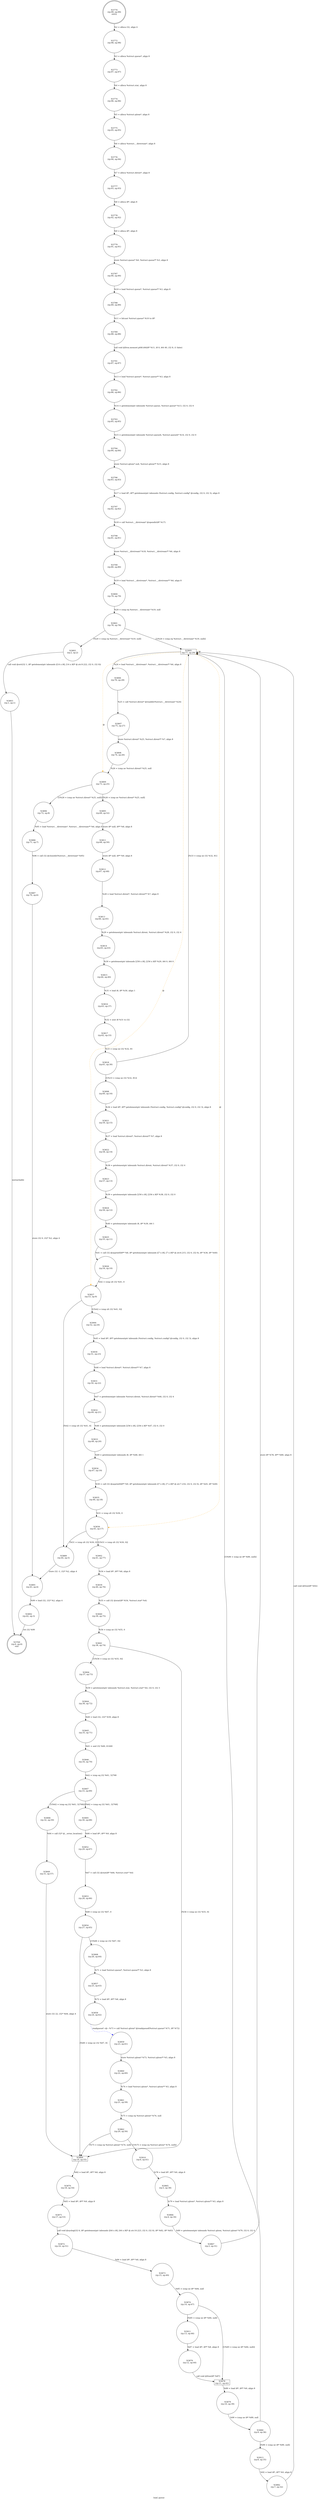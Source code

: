 digraph load_queue {
label="load_queue"
3769 [label="N3769\n(rp:0, ep:0)\nexit", shape="doublecircle"]
3770 [label="N3770\n(rp:99, ep:99)\nentry", shape="doublecircle"]
3770 -> 3772 [label="%2 = alloca i32, align 4"]
3772 [label="N3772\n(rp:98, ep:98)", shape="circle"]
3772 -> 3773 [label="%3 = alloca %struct.queue*, align 8"]
3773 [label="N3773\n(rp:97, ep:97)", shape="circle"]
3773 -> 3774 [label="%4 = alloca %struct.stat, align 8"]
3774 [label="N3774\n(rp:96, ep:96)", shape="circle"]
3774 -> 3775 [label="%5 = alloca %struct.qitem*, align 8"]
3775 [label="N3775\n(rp:95, ep:95)", shape="circle"]
3775 -> 3776 [label="%6 = alloca %struct.__dirstream*, align 8"]
3776 [label="N3776\n(rp:94, ep:94)", shape="circle"]
3776 -> 3777 [label="%7 = alloca %struct.dirent*, align 8"]
3777 [label="N3777\n(rp:93, ep:93)", shape="circle"]
3777 -> 3778 [label="%8 = alloca i8*, align 8"]
3778 [label="N3778\n(rp:92, ep:92)", shape="circle"]
3778 -> 3779 [label="%9 = alloca i8*, align 8"]
3779 [label="N3779\n(rp:91, ep:91)", shape="circle"]
3779 -> 3787 [label="store %struct.queue* %0, %struct.queue** %3, align 8"]
3787 [label="N3787\n(rp:90, ep:90)", shape="circle"]
3787 -> 3788 [label="%10 = load %struct.queue*, %struct.queue** %3, align 8"]
3788 [label="N3788\n(rp:89, ep:89)", shape="circle"]
3788 -> 3789 [label="%11 = bitcast %struct.queue* %10 to i8*"]
3789 [label="N3789\n(rp:88, ep:88)", shape="circle"]
3789 -> 3791 [label="call void @llvm.memset.p0i8.i64(i8* %11, i8 0, i64 40, i32 8, i1 false)"]
3791 [label="N3791\n(rp:87, ep:87)", shape="circle"]
3791 -> 3792 [label="%13 = load %struct.queue*, %struct.queue** %3, align 8"]
3792 [label="N3792\n(rp:86, ep:86)", shape="circle"]
3792 -> 3793 [label="%14 = getelementptr inbounds %struct.queue, %struct.queue* %13, i32 0, i32 0"]
3793 [label="N3793\n(rp:85, ep:85)", shape="circle"]
3793 -> 3794 [label="%15 = getelementptr inbounds %struct.queueh, %struct.queueh* %14, i32 0, i32 0"]
3794 [label="N3794\n(rp:84, ep:84)", shape="circle"]
3794 -> 3796 [label="store %struct.qitem* null, %struct.qitem** %15, align 8"]
3796 [label="N3796\n(rp:83, ep:83)", shape="circle"]
3796 -> 3797 [label="%17 = load i8*, i8** getelementptr inbounds (%struct.config, %struct.config* @config, i32 0, i32 3), align 8"]
3797 [label="N3797\n(rp:82, ep:82)", shape="circle"]
3797 -> 3798 [label="%18 = call %struct.__dirstream* @opendir(i8* %17)"]
3798 [label="N3798\n(rp:81, ep:81)", shape="circle"]
3798 -> 3799 [label="store %struct.__dirstream* %18, %struct.__dirstream** %6, align 8"]
3799 [label="N3799\n(rp:80, ep:80)", shape="circle"]
3799 -> 3800 [label="%19 = load %struct.__dirstream*, %struct.__dirstream** %6, align 8"]
3800 [label="N3800\n(rp:79, ep:79)", shape="circle"]
3800 -> 3801 [label="%20 = icmp eq %struct.__dirstream* %19, null"]
3801 [label="N3801\n(rp:78, ep:78)", shape="circle"]
3801 -> 3893 [label="[%20 = icmp eq %struct.__dirstream* %19, null]"]
3801 -> 3805 [label="[!(%20 = icmp eq %struct.__dirstream* %19, null)]"]
3803 [label="N3803\n(rp:1, ep:1)", shape="circle"]
3803 -> 3769 [label="unreachable"]
3805 [label="N3805\n(rp:77, ep:29)", shape="box"]
3805 -> 3806 [label="%24 = load %struct.__dirstream*, %struct.__dirstream** %6, align 8"]
3805 -> 3805 [label="@", style="dashed", color="orange"]
3805 -> 3809 [label="@", style="dashed", color="orange"]
3805 -> 3827 [label="@", style="dashed", color="orange"]
3805 -> 3836 [label="@", style="dashed", color="orange"]
3806 [label="N3806\n(rp:76, ep:28)", shape="circle"]
3806 -> 3807 [label="%25 = call %struct.dirent* @readdir(%struct.__dirstream* %24)"]
3807 [label="N3807\n(rp:75, ep:27)", shape="circle"]
3807 -> 3808 [label="store %struct.dirent* %25, %struct.dirent** %7, align 8"]
3808 [label="N3808\n(rp:74, ep:26)", shape="circle"]
3808 -> 3809 [label="%26 = icmp ne %struct.dirent* %25, null"]
3809 [label="N3809\n(rp:73, ep:25)", shape="circle"]
3809 -> 3895 [label="[%26 = icmp ne %struct.dirent* %25, null]"]
3809 -> 3896 [label="[!(%26 = icmp ne %struct.dirent* %25, null)]"]
3811 [label="N3811\n(rp:68, ep:50)", shape="circle"]
3811 -> 3812 [label="store i8* null, i8** %9, align 8"]
3812 [label="N3812\n(rp:67, ep:48)", shape="circle"]
3812 -> 3813 [label="%28 = load %struct.dirent*, %struct.dirent** %7, align 8"]
3813 [label="N3813\n(rp:66, ep:45)", shape="circle"]
3813 -> 3814 [label="%29 = getelementptr inbounds %struct.dirent, %struct.dirent* %28, i32 0, i32 4"]
3814 [label="N3814\n(rp:65, ep:43)", shape="circle"]
3814 -> 3815 [label="%30 = getelementptr inbounds [256 x i8], [256 x i8]* %29, i64 0, i64 0"]
3815 [label="N3815\n(rp:64, ep:40)", shape="circle"]
3815 -> 3816 [label="%31 = load i8, i8* %30, align 1"]
3816 [label="N3816\n(rp:63, ep:37)", shape="circle"]
3816 -> 3817 [label="%32 = sext i8 %31 to i32"]
3817 [label="N3817\n(rp:62, ep:33)", shape="circle"]
3817 -> 3818 [label="%33 = icmp ne i32 %32, 81"]
3818 [label="N3818\n(rp:61, ep:30)", shape="circle"]
3818 -> 3898 [label="[!(%33 = icmp ne i32 %32, 81)]"]
3818 -> 3805 [label="[%33 = icmp ne i32 %32, 81]"]
3821 [label="N3821\n(rp:59, ep:15)", shape="circle"]
3821 -> 3822 [label="%37 = load %struct.dirent*, %struct.dirent** %7, align 8"]
3822 [label="N3822\n(rp:58, ep:14)", shape="circle"]
3822 -> 3823 [label="%38 = getelementptr inbounds %struct.dirent, %struct.dirent* %37, i32 0, i32 4"]
3823 [label="N3823\n(rp:57, ep:13)", shape="circle"]
3823 -> 3824 [label="%39 = getelementptr inbounds [256 x i8], [256 x i8]* %38, i32 0, i32 0"]
3824 [label="N3824\n(rp:56, ep:12)", shape="circle"]
3824 -> 3825 [label="%40 = getelementptr inbounds i8, i8* %39, i64 1"]
3825 [label="N3825\n(rp:55, ep:11)", shape="circle"]
3825 -> 3826 [label="%41 = call i32 @asprintf(i8** %8, i8* getelementptr inbounds ([7 x i8], [7 x i8]* @.str.6.215, i32 0, i32 0), i8* %36, i8* %40)"]
3826 [label="N3826\n(rp:54, ep:10)", shape="circle"]
3826 -> 3827 [label="%42 = icmp slt i32 %41, 0"]
3827 [label="N3827\n(rp:53, ep:9)", shape="circle"]
3827 -> 3900 [label="[!(%42 = icmp slt i32 %41, 0)]"]
3827 -> 3889 [label="[%42 = icmp slt i32 %41, 0]"]
3830 [label="N3830\n(rp:51, ep:23)", shape="circle"]
3830 -> 3831 [label="%46 = load %struct.dirent*, %struct.dirent** %7, align 8"]
3831 [label="N3831\n(rp:50, ep:22)", shape="circle"]
3831 -> 3832 [label="%47 = getelementptr inbounds %struct.dirent, %struct.dirent* %46, i32 0, i32 4"]
3832 [label="N3832\n(rp:49, ep:21)", shape="circle"]
3832 -> 3833 [label="%48 = getelementptr inbounds [256 x i8], [256 x i8]* %47, i32 0, i32 0"]
3833 [label="N3833\n(rp:48, ep:20)", shape="circle"]
3833 -> 3834 [label="%49 = getelementptr inbounds i8, i8* %48, i64 1"]
3834 [label="N3834\n(rp:47, ep:19)", shape="circle"]
3834 -> 3835 [label="%50 = call i32 @asprintf(i8** %9, i8* getelementptr inbounds ([7 x i8], [7 x i8]* @.str.7.216, i32 0, i32 0), i8* %45, i8* %49)"]
3835 [label="N3835\n(rp:46, ep:18)", shape="circle"]
3835 -> 3836 [label="%51 = icmp slt i32 %50, 0"]
3836 [label="N3836\n(rp:45, ep:17)", shape="circle"]
3836 -> 3902 [label="[!(%51 = icmp slt i32 %50, 0)]"]
3836 -> 3889 [label="[%51 = icmp slt i32 %50, 0]"]
3839 [label="N3839\n(rp:40, ep:76)", shape="circle"]
3839 -> 3840 [label="%55 = call i32 @stat(i8* %54, %struct.stat* %4)"]
3840 [label="N3840\n(rp:39, ep:75)", shape="circle"]
3840 -> 3841 [label="%56 = icmp ne i32 %55, 0"]
3841 [label="N3841\n(rp:38, ep:74)", shape="circle"]
3841 -> 3904 [label="[!(%56 = icmp ne i32 %55, 0)]"]
3841 -> 3869 [label="[%56 = icmp ne i32 %55, 0]"]
3844 [label="N3844\n(rp:36, ep:72)", shape="circle"]
3844 -> 3845 [label="%60 = load i32, i32* %59, align 8"]
3845 [label="N3845\n(rp:35, ep:71)", shape="circle"]
3845 -> 3846 [label="%61 = and i32 %60, 61440"]
3846 [label="N3846\n(rp:34, ep:70)", shape="circle"]
3846 -> 3847 [label="%62 = icmp eq i32 %61, 32768"]
3847 [label="N3847\n(rp:33, ep:69)", shape="circle"]
3847 -> 3905 [label="[%62 = icmp eq i32 %61, 32768]"]
3847 -> 3906 [label="[!(%62 = icmp eq i32 %61, 32768)]"]
3849 [label="N3849\n(rp:31, ep:57)", shape="circle"]
3849 -> 3869 [label="store i32 22, i32* %64, align 4"]
3852 [label="N3852\n(rp:29, ep:67)", shape="circle"]
3852 -> 3853 [label="%67 = call i32 @stat(i8* %66, %struct.stat* %4)"]
3853 [label="N3853\n(rp:28, ep:66)", shape="circle"]
3853 -> 3854 [label="%68 = icmp ne i32 %67, 0"]
3854 [label="N3854\n(rp:27, ep:65)", shape="circle"]
3854 -> 3908 [label="[!(%68 = icmp ne i32 %67, 0)]"]
3854 -> 3869 [label="[%68 = icmp ne i32 %67, 0]"]
3857 [label="N3857\n(rp:25, ep:63)", shape="circle"]
3857 -> 3858 [label="%72 = load i8*, i8** %8, align 8"]
3858 [label="N3858\n(rp:24, ep:62)", shape="circle"]
3858 -> 3859 [label="readqueuef --@-- %73 = call %struct.qitem* @readqueuef(%struct.queue* %71, i8* %72)", style="dashed", color="blue"]
3859 [label="N3859\n(rp:23, ep:61)", shape="circle"]
3859 -> 3860 [label="store %struct.qitem* %73, %struct.qitem** %5, align 8"]
3860 [label="N3860\n(rp:22, ep:60)", shape="circle"]
3860 -> 3861 [label="%74 = load %struct.qitem*, %struct.qitem** %5, align 8"]
3861 [label="N3861\n(rp:21, ep:58)", shape="circle"]
3861 -> 3862 [label="%75 = icmp eq %struct.qitem* %74, null"]
3862 [label="N3862\n(rp:20, ep:56)", shape="circle"]
3862 -> 3910 [label="[!(%75 = icmp eq %struct.qitem* %74, null)]"]
3862 -> 3869 [label="[%75 = icmp eq %struct.qitem* %74, null]"]
3865 [label="N3865\n(rp:5, ep:38)", shape="circle"]
3865 -> 3866 [label="%79 = load %struct.qitem*, %struct.qitem** %5, align 8"]
3866 [label="N3866\n(rp:4, ep:34)", shape="circle"]
3866 -> 3867 [label="%80 = getelementptr inbounds %struct.qitem, %struct.qitem* %79, i32 0, i32 4"]
3867 [label="N3867\n(rp:3, ep:31)", shape="circle"]
3867 -> 3805 [label="store i8* %78, i8** %80, align 8"]
3869 [label="N3869\n(rp:19, ep:55)", shape="box"]
3869 -> 3870 [label="%82 = load i8*, i8** %8, align 8"]
3870 [label="N3870\n(rp:18, ep:54)", shape="circle"]
3870 -> 3871 [label="%83 = load i8*, i8** %9, align 8"]
3871 [label="N3871\n(rp:17, ep:53)", shape="circle"]
3871 -> 3872 [label="call void @syslog(i32 6, i8* getelementptr inbounds ([44 x i8], [44 x i8]* @.str.10.223, i32 0, i32 0), i8* %82, i8* %83)"]
3872 [label="N3872\n(rp:16, ep:51)", shape="circle"]
3872 -> 3873 [label="%84 = load i8*, i8** %8, align 8"]
3873 [label="N3873\n(rp:15, ep:49)", shape="circle"]
3873 -> 3874 [label="%85 = icmp ne i8* %84, null"]
3874 [label="N3874\n(rp:14, ep:47)", shape="circle"]
3874 -> 3911 [label="[%85 = icmp ne i8* %84, null]"]
3874 -> 3878 [label="[!(%85 = icmp ne i8* %84, null)]"]
3876 [label="N3876\n(rp:12, ep:44)", shape="circle"]
3876 -> 3878 [label="call void @free(i8* %87)"]
3878 [label="N3878\n(rp:11, ep:42)", shape="box"]
3878 -> 3879 [label="%89 = load i8*, i8** %9, align 8"]
3879 [label="N3879\n(rp:10, ep:39)", shape="circle"]
3879 -> 3880 [label="%90 = icmp ne i8* %89, null"]
3880 [label="N3880\n(rp:9, ep:36)", shape="circle"]
3880 -> 3913 [label="[%90 = icmp ne i8* %89, null]"]
3880 -> 3805 [label="[!(%90 = icmp ne i8* %89, null)]"]
3882 [label="N3882\n(rp:7, ep:32)", shape="circle"]
3882 -> 3805 [label="call void @free(i8* %92)"]
3886 [label="N3886\n(rp:71, ep:7)", shape="circle"]
3886 -> 3887 [label="%96 = call i32 @closedir(%struct.__dirstream* %95)"]
3887 [label="N3887\n(rp:70, ep:6)", shape="circle"]
3887 -> 3891 [label="store i32 0, i32* %2, align 4"]
3889 [label="N3889\n(rp:44, ep:5)", shape="circle"]
3889 -> 3891 [label="store i32 -1, i32* %2, align 4"]
3891 [label="N3891\n(rp:43, ep:4)", shape="circle"]
3891 -> 3892 [label="%99 = load i32, i32* %2, align 4"]
3892 [label="N3892\n(rp:42, ep:3)", shape="circle"]
3892 -> 3769 [label="ret i32 %99"]
3893 [label="N3893\n(rp:2, ep:2)", shape="circle"]
3893 -> 3803 [label="call void @err(i32 1, i8* getelementptr inbounds ([14 x i8], [14 x i8]* @.str.9.222, i32 0, i32 0))"]
3895 [label="N3895\n(rp:69, ep:52)", shape="circle"]
3895 -> 3811 [label="store i8* null, i8** %8, align 8"]
3896 [label="N3896\n(rp:72, ep:8)", shape="circle"]
3896 -> 3886 [label="%95 = load %struct.__dirstream*, %struct.__dirstream** %6, align 8"]
3898 [label="N3898\n(rp:60, ep:16)", shape="circle"]
3898 -> 3821 [label="%36 = load i8*, i8** getelementptr inbounds (%struct.config, %struct.config* @config, i32 0, i32 3), align 8"]
3900 [label="N3900\n(rp:52, ep:24)", shape="circle"]
3900 -> 3830 [label="%45 = load i8*, i8** getelementptr inbounds (%struct.config, %struct.config* @config, i32 0, i32 3), align 8"]
3902 [label="N3902\n(rp:41, ep:77)", shape="circle"]
3902 -> 3839 [label="%54 = load i8*, i8** %8, align 8"]
3904 [label="N3904\n(rp:37, ep:73)", shape="circle"]
3904 -> 3844 [label="%59 = getelementptr inbounds %struct.stat, %struct.stat* %4, i32 0, i32 3"]
3905 [label="N3905\n(rp:30, ep:68)", shape="circle"]
3905 -> 3852 [label="%66 = load i8*, i8** %9, align 8"]
3906 [label="N3906\n(rp:32, ep:59)", shape="circle"]
3906 -> 3849 [label="%64 = call i32* @__errno_location()"]
3908 [label="N3908\n(rp:26, ep:64)", shape="circle"]
3908 -> 3857 [label="%71 = load %struct.queue*, %struct.queue** %3, align 8"]
3910 [label="N3910\n(rp:6, ep:41)", shape="circle"]
3910 -> 3865 [label="%78 = load i8*, i8** %9, align 8"]
3911 [label="N3911\n(rp:13, ep:46)", shape="circle"]
3911 -> 3876 [label="%87 = load i8*, i8** %8, align 8"]
3913 [label="N3913\n(rp:8, ep:35)", shape="circle"]
3913 -> 3882 [label="%92 = load i8*, i8** %9, align 8"]
}
